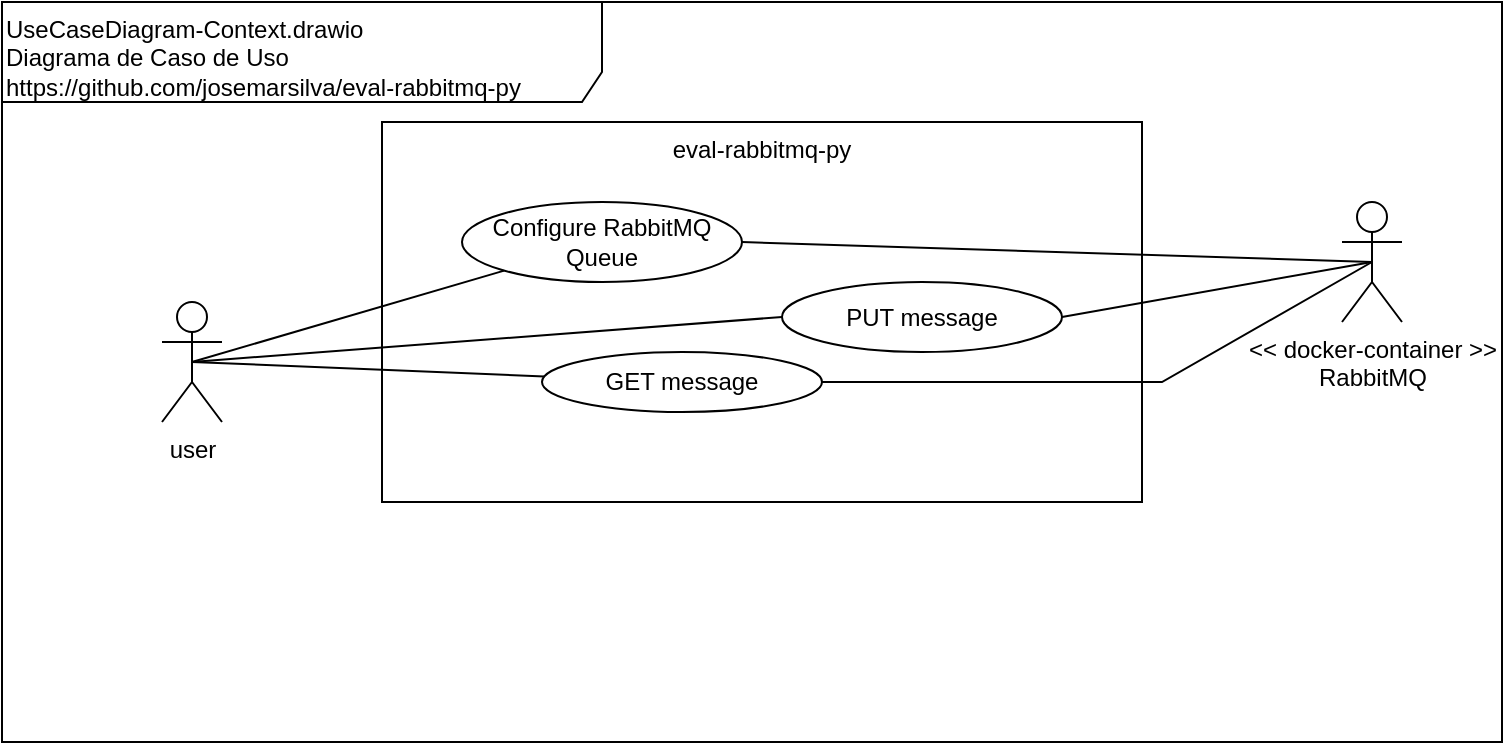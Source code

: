 <mxfile version="14.8.5" type="device"><diagram id="fMGpiNhVeqn0YMsLJxzh" name="Página-1"><mxGraphModel dx="868" dy="534" grid="1" gridSize="10" guides="1" tooltips="1" connect="1" arrows="1" fold="1" page="1" pageScale="1" pageWidth="827" pageHeight="1169" math="0" shadow="0"><root><mxCell id="0"/><mxCell id="1" parent="0"/><mxCell id="6OetropUeBoLzL2Sj7KS-1" value="UseCaseDiagram-Context.drawio&lt;br&gt;Diagrama de Caso de Uso&lt;br&gt;https://github.com/josemarsilva/eval-rabbitmq-py" style="shape=umlFrame;whiteSpace=wrap;html=1;width=300;height=50;verticalAlign=top;align=left;" parent="1" vertex="1"><mxGeometry x="10" y="10" width="750" height="370" as="geometry"/></mxCell><mxCell id="6OetropUeBoLzL2Sj7KS-2" value="&lt;div style=&quot;text-align: center&quot;&gt;user&lt;/div&gt;" style="shape=umlActor;verticalLabelPosition=bottom;labelBackgroundColor=#ffffff;verticalAlign=top;html=1;align=center;" parent="1" vertex="1"><mxGeometry x="90" y="160" width="30" height="60" as="geometry"/></mxCell><mxCell id="6OetropUeBoLzL2Sj7KS-3" value="&lt;div style=&quot;text-align: center&quot;&gt;&lt;span&gt;eval-rabbitmq-py&lt;/span&gt;&lt;/div&gt;" style="rounded=0;whiteSpace=wrap;html=1;align=center;verticalAlign=top;" parent="1" vertex="1"><mxGeometry x="200" y="70" width="380" height="190" as="geometry"/></mxCell><mxCell id="6OetropUeBoLzL2Sj7KS-4" value="Configure RabbitMQ&lt;br&gt;Queue" style="ellipse;whiteSpace=wrap;html=1;align=center;" parent="1" vertex="1"><mxGeometry x="240" y="110" width="140" height="40" as="geometry"/></mxCell><mxCell id="6OetropUeBoLzL2Sj7KS-5" style="rounded=0;orthogonalLoop=1;jettySize=auto;html=1;endArrow=none;endFill=0;exitX=0.5;exitY=0.5;exitDx=0;exitDy=0;exitPerimeter=0;" parent="1" source="6OetropUeBoLzL2Sj7KS-2" target="6OetropUeBoLzL2Sj7KS-4" edge="1"><mxGeometry relative="1" as="geometry"/></mxCell><mxCell id="JBpXZCoj4L8aK7i0VRth-3" value="PUT message" style="ellipse;whiteSpace=wrap;html=1;align=center;" parent="1" vertex="1"><mxGeometry x="400" y="150" width="140" height="35" as="geometry"/></mxCell><mxCell id="JBpXZCoj4L8aK7i0VRth-6" style="rounded=0;orthogonalLoop=1;jettySize=auto;html=1;endArrow=none;endFill=0;entryX=0;entryY=0.5;entryDx=0;entryDy=0;exitX=0.5;exitY=0.5;exitDx=0;exitDy=0;exitPerimeter=0;" parent="1" source="6OetropUeBoLzL2Sj7KS-2" target="JBpXZCoj4L8aK7i0VRth-3" edge="1"><mxGeometry relative="1" as="geometry"><mxPoint x="115" y="170" as="sourcePoint"/><mxPoint x="230" y="215" as="targetPoint"/></mxGeometry></mxCell><mxCell id="TOeCSQ8ElngxeupBjJ_z-1" value="&lt;div style=&quot;text-align: center&quot;&gt;&amp;lt;&amp;lt; docker-container &amp;gt;&amp;gt;&lt;/div&gt;&lt;div style=&quot;text-align: center&quot;&gt;RabbitMQ&lt;/div&gt;" style="shape=umlActor;verticalLabelPosition=bottom;labelBackgroundColor=#ffffff;verticalAlign=top;html=1;align=center;" parent="1" vertex="1"><mxGeometry x="680" y="110" width="30" height="60" as="geometry"/></mxCell><mxCell id="TOeCSQ8ElngxeupBjJ_z-3" style="rounded=0;orthogonalLoop=1;jettySize=auto;html=1;endArrow=none;endFill=0;exitX=1;exitY=0.5;exitDx=0;exitDy=0;entryX=0.5;entryY=0.5;entryDx=0;entryDy=0;entryPerimeter=0;" parent="1" source="6OetropUeBoLzL2Sj7KS-4" target="TOeCSQ8ElngxeupBjJ_z-1" edge="1"><mxGeometry relative="1" as="geometry"><mxPoint x="115" y="200" as="sourcePoint"/><mxPoint x="255.905" y="169.07" as="targetPoint"/></mxGeometry></mxCell><mxCell id="TOeCSQ8ElngxeupBjJ_z-4" style="rounded=0;orthogonalLoop=1;jettySize=auto;html=1;endArrow=none;endFill=0;exitX=1;exitY=0.5;exitDx=0;exitDy=0;entryX=0.5;entryY=0.5;entryDx=0;entryDy=0;entryPerimeter=0;" parent="1" source="JBpXZCoj4L8aK7i0VRth-3" target="TOeCSQ8ElngxeupBjJ_z-1" edge="1"><mxGeometry relative="1" as="geometry"><mxPoint x="390" y="155" as="sourcePoint"/><mxPoint x="675" y="150" as="targetPoint"/></mxGeometry></mxCell><mxCell id="dSf4eziJia1JOsLAM9FD-1" value="GET message" style="ellipse;whiteSpace=wrap;html=1;align=center;" vertex="1" parent="1"><mxGeometry x="280" y="185" width="140" height="30" as="geometry"/></mxCell><mxCell id="dSf4eziJia1JOsLAM9FD-2" style="rounded=0;orthogonalLoop=1;jettySize=auto;html=1;endArrow=none;endFill=0;exitX=0.5;exitY=0.5;exitDx=0;exitDy=0;exitPerimeter=0;" edge="1" parent="1" target="dSf4eziJia1JOsLAM9FD-1" source="6OetropUeBoLzL2Sj7KS-2"><mxGeometry relative="1" as="geometry"><mxPoint x="90" y="290" as="sourcePoint"/></mxGeometry></mxCell><mxCell id="dSf4eziJia1JOsLAM9FD-3" style="rounded=0;orthogonalLoop=1;jettySize=auto;html=1;endArrow=none;endFill=0;exitX=1;exitY=0.5;exitDx=0;exitDy=0;entryX=0.5;entryY=0.5;entryDx=0;entryDy=0;entryPerimeter=0;" edge="1" parent="1" source="dSf4eziJia1JOsLAM9FD-1" target="TOeCSQ8ElngxeupBjJ_z-1"><mxGeometry relative="1" as="geometry"><mxPoint x="110" y="310" as="sourcePoint"/><mxPoint x="680" y="170" as="targetPoint"/><Array as="points"><mxPoint x="590" y="200"/></Array></mxGeometry></mxCell></root></mxGraphModel></diagram></mxfile>